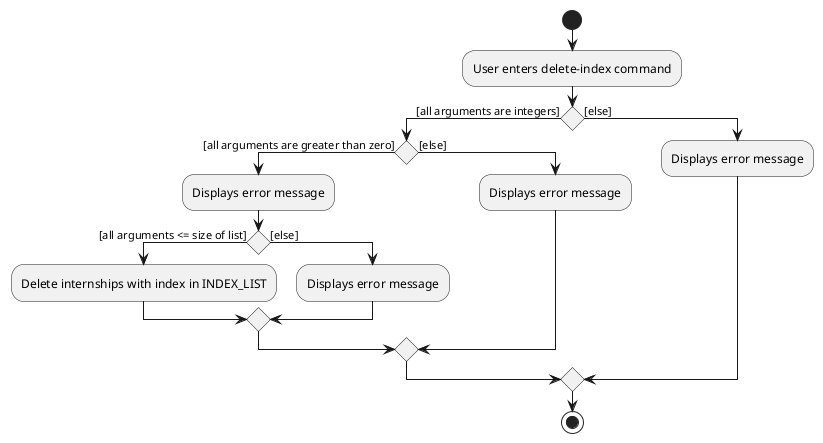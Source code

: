 @startuml
start
:User enters delete-index command;

'Since the beta syntax does not support placing the condition outside the
'diamond we place it as the true branch instead.
'if (condition A) then (yes)
'  :Text 1;
'elseif (condition B) then (yes)
'  :Text 2;
'  stop
'(no) elseif (condition C) then (yes)
'  :Text 3;
'(no) elseif (condition D) then (yes)
'  :Text 4;
'else (nothing)
'  :Text else;
'endif

if () then ([all arguments are integers])
  if () then ([all arguments are greater than zero])
    :Displays error message;
    if () then ([all arguments <= size of list])
        :Delete internships with index in INDEX_LIST;
    else ([else])
        :Displays error message;
    endif
  else ([else])
    :Displays error message;
'    :Adds a new Lab with the specified Lab Number
'    to every student in the list and displays it;
  endif
 else ([else])
    :Displays error message;
 endif

'if () then ([non-integer argument in INDEX_LIST])
'    :Displays error message;
'elseif () then ([negative integer in INDEX_LIST])
'    :Displays error message;
'
'elseif () then ([any index in INDEX_LIST > size of list])
'    :Displays error message;
'else ()
'    :Delete internships with index in INDEX_LIST;
'endif


'switch ()
'case ( [non-integer argument in INDEX_LIST] )
'  :Text 1;
'case ( [negative integer in INDEX_LIST] )
'  :Text 2;
'case ( [any index in INDEX_LIST > size of list] )
'  :Text 3;
'case ( condition D )
'  :Text 4;
'case ( condition E )
'  :Text 5;
'endswitch

'if () then ([command commits ApplicationBook])
'    :Purge redundant states;
'    :Save ApplicationBook to
'   applicationBookStateList;
'else ([else])
'endif
stop
@enduml